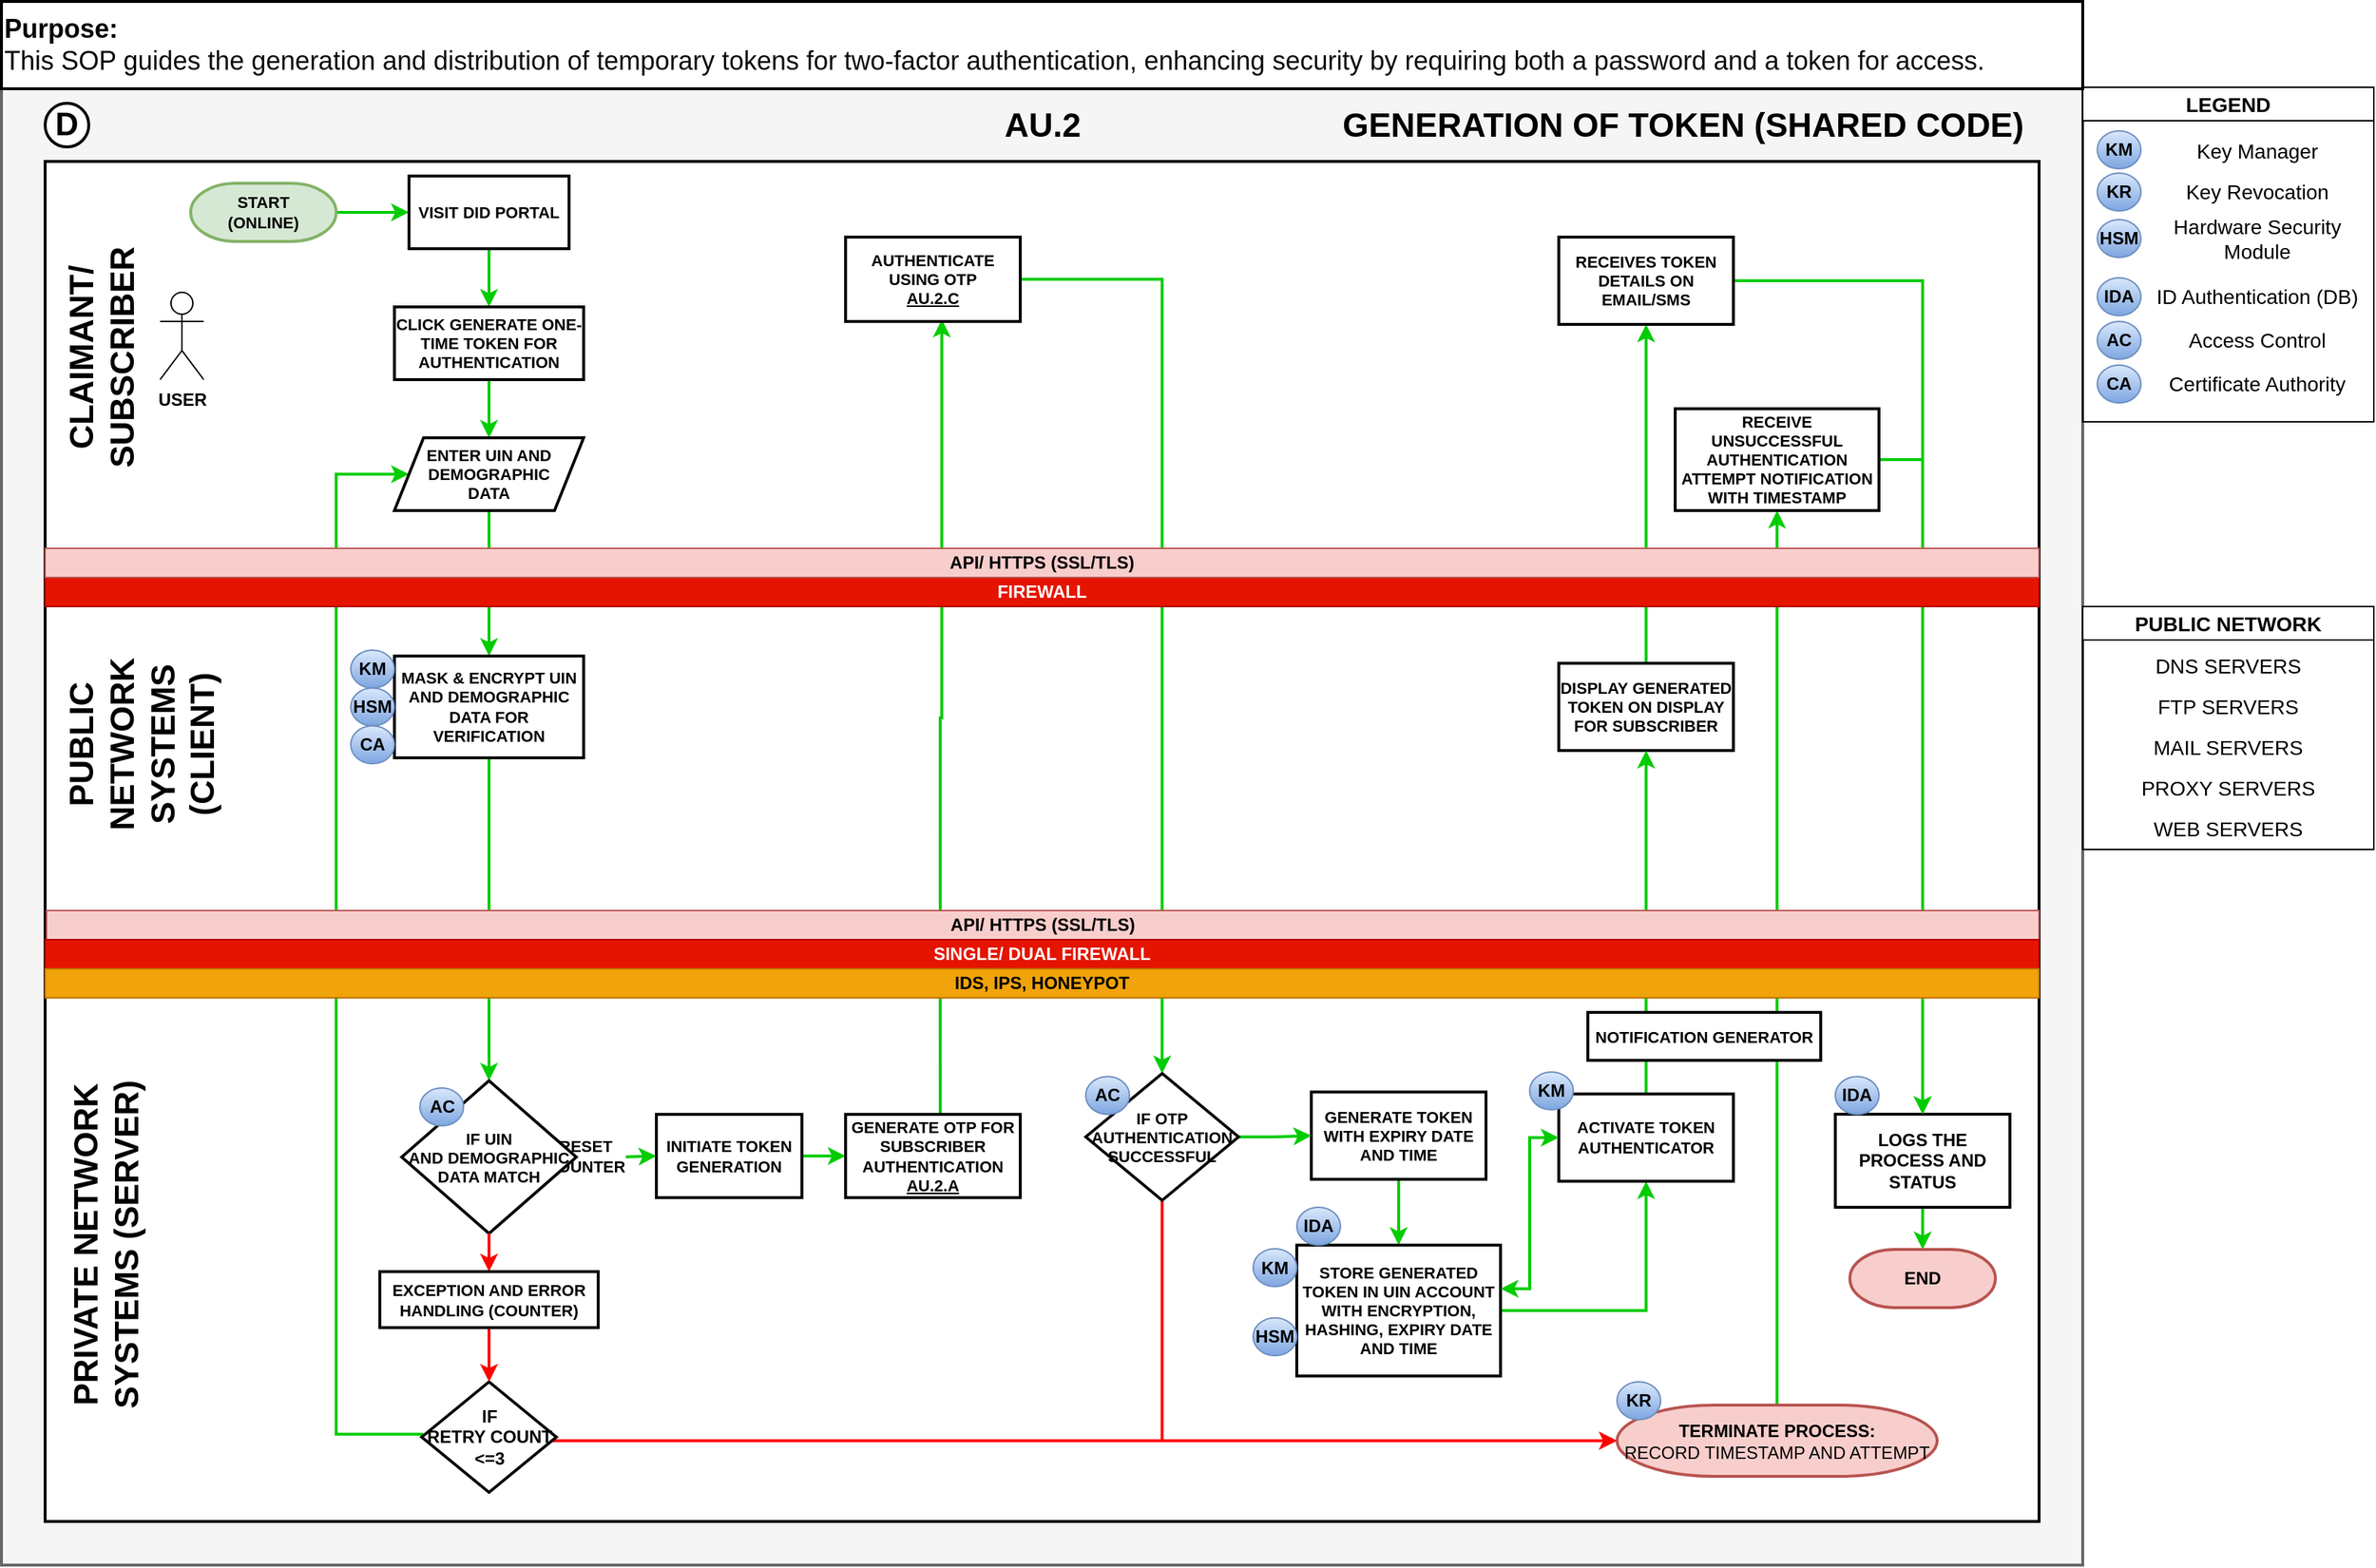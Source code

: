 <mxfile version="24.1.0" type="device">
  <diagram id="u029bwfq_XMvg7nElH4S" name="Page-1">
    <mxGraphModel dx="-870" dy="3029" grid="1" gridSize="10" guides="1" tooltips="1" connect="1" arrows="1" fold="1" page="1" pageScale="1" pageWidth="1920" pageHeight="1200" math="0" shadow="0">
      <root>
        <mxCell id="0" />
        <mxCell id="1" parent="0" />
        <mxCell id="vALBHNov3Xy2VgJin_U1-1" value="" style="rounded=0;whiteSpace=wrap;html=1;fontSize=22;fillColor=#f5f5f5;fontColor=#333333;strokeColor=#666666;direction=east;strokeWidth=2;fontStyle=1" parent="1" vertex="1">
          <mxGeometry x="1970" y="-1195" width="1430" height="1015" as="geometry" />
        </mxCell>
        <mxCell id="vALBHNov3Xy2VgJin_U1-3" value="" style="rounded=0;whiteSpace=wrap;html=1;strokeWidth=2;fontStyle=1;" parent="1" vertex="1">
          <mxGeometry x="2000" y="-1145" width="1370" height="280" as="geometry" />
        </mxCell>
        <mxCell id="vALBHNov3Xy2VgJin_U1-4" value="CLAIMANT/&lt;br&gt;SUBSCRIBER" style="text;html=1;align=center;verticalAlign=middle;resizable=0;points=[];autosize=1;strokeColor=none;fillColor=none;fontStyle=1;fontSize=23;strokeWidth=2;horizontal=0;" parent="1" vertex="1">
          <mxGeometry x="1999" y="-1095" width="80" height="170" as="geometry" />
        </mxCell>
        <mxCell id="vALBHNov3Xy2VgJin_U1-5" style="edgeStyle=orthogonalEdgeStyle;rounded=0;orthogonalLoop=1;jettySize=auto;html=1;exitX=1;exitY=0.5;exitDx=0;exitDy=0;exitPerimeter=0;strokeColor=#00CC00;strokeWidth=2;fontStyle=1;" parent="1" source="vALBHNov3Xy2VgJin_U1-6" target="vALBHNov3Xy2VgJin_U1-8" edge="1">
          <mxGeometry relative="1" as="geometry">
            <mxPoint x="2240.0" y="-795" as="targetPoint" />
          </mxGeometry>
        </mxCell>
        <mxCell id="vALBHNov3Xy2VgJin_U1-6" value="&lt;b style=&quot;font-size: 11px;&quot;&gt;START&lt;br&gt;(ONLINE)&lt;br&gt;&lt;/b&gt;" style="strokeWidth=2;html=1;shape=mxgraph.flowchart.terminator;whiteSpace=wrap;fillColor=#d5e8d4;strokeColor=#82b366;fontSize=11;" parent="1" vertex="1">
          <mxGeometry x="2100" y="-1130" width="100" height="40" as="geometry" />
        </mxCell>
        <mxCell id="vALBHNov3Xy2VgJin_U1-7" value="" style="edgeStyle=orthogonalEdgeStyle;rounded=0;orthogonalLoop=1;jettySize=auto;html=1;strokeColor=#00CC00;strokeWidth=2;fontStyle=1;" parent="1" source="vALBHNov3Xy2VgJin_U1-8" target="vALBHNov3Xy2VgJin_U1-106" edge="1">
          <mxGeometry relative="1" as="geometry">
            <mxPoint x="2390" y="-1065" as="targetPoint" />
            <Array as="points">
              <mxPoint x="2305" y="-1060" />
              <mxPoint x="2305" y="-1060" />
            </Array>
          </mxGeometry>
        </mxCell>
        <mxCell id="vALBHNov3Xy2VgJin_U1-8" value="VISIT DID PORTAL" style="rounded=0;whiteSpace=wrap;html=1;fontStyle=1;strokeWidth=2;fontSize=11;" parent="1" vertex="1">
          <mxGeometry x="2250" y="-1135" width="110" height="50" as="geometry" />
        </mxCell>
        <mxCell id="vALBHNov3Xy2VgJin_U1-9" value="GENERATION OF TOKEN (SHARED CODE)" style="text;html=1;align=center;verticalAlign=middle;resizable=0;points=[];autosize=1;strokeColor=none;fillColor=none;fontStyle=1;strokeWidth=2;fontSize=23;" parent="1" vertex="1">
          <mxGeometry x="2880" y="-1190" width="490" height="40" as="geometry" />
        </mxCell>
        <mxCell id="vALBHNov3Xy2VgJin_U1-11" value="D" style="ellipse;whiteSpace=wrap;html=1;aspect=fixed;strokeWidth=2;fontStyle=1;fontSize=22;direction=south;" parent="1" vertex="1">
          <mxGeometry x="2000" y="-1185" width="30" height="30" as="geometry" />
        </mxCell>
        <mxCell id="vALBHNov3Xy2VgJin_U1-23" value="" style="rounded=0;whiteSpace=wrap;html=1;strokeWidth=2;fontStyle=1;" parent="1" vertex="1">
          <mxGeometry x="2000" y="-865" width="1370" height="275" as="geometry" />
        </mxCell>
        <mxCell id="vALBHNov3Xy2VgJin_U1-24" value="" style="rounded=0;whiteSpace=wrap;html=1;strokeWidth=2;fontStyle=1;" parent="1" vertex="1">
          <mxGeometry x="2000" y="-590" width="1370" height="380" as="geometry" />
        </mxCell>
        <mxCell id="vALBHNov3Xy2VgJin_U1-25" value="PRIVATE NETWORK&lt;br style=&quot;border-color: var(--border-color);&quot;&gt;SYSTEMS (SERVER)" style="text;html=1;align=center;verticalAlign=middle;resizable=0;points=[];autosize=1;strokeColor=none;fillColor=none;fontStyle=1;fontSize=23;strokeWidth=2;horizontal=0;" parent="1" vertex="1">
          <mxGeometry x="2002" y="-520" width="80" height="240" as="geometry" />
        </mxCell>
        <mxCell id="vALBHNov3Xy2VgJin_U1-26" value="PUBLIC &lt;br&gt;NETWORK&lt;br style=&quot;border-color: var(--border-color); font-size: 23px;&quot;&gt;SYSTEMS &lt;br&gt;(CLIENT)" style="text;html=1;align=center;verticalAlign=middle;resizable=0;points=[];autosize=1;strokeColor=none;fillColor=none;fontStyle=1;fontSize=23;strokeWidth=2;horizontal=0;" parent="1" vertex="1">
          <mxGeometry x="2002" y="-809" width="130" height="130" as="geometry" />
        </mxCell>
        <mxCell id="vALBHNov3Xy2VgJin_U1-28" value="" style="edgeStyle=orthogonalEdgeStyle;rounded=0;orthogonalLoop=1;jettySize=auto;html=1;strokeColor=#00CC00;strokeWidth=2;fontStyle=1;" parent="1" edge="1">
          <mxGeometry relative="1" as="geometry">
            <mxPoint x="2470.0" y="384.857" as="sourcePoint" />
          </mxGeometry>
        </mxCell>
        <mxCell id="vALBHNov3Xy2VgJin_U1-47" value="" style="edgeStyle=orthogonalEdgeStyle;rounded=0;orthogonalLoop=1;jettySize=auto;html=1;strokeColor=#00CC00;strokeWidth=2;fontStyle=1;entryX=0;entryY=0.5;entryDx=0;entryDy=0;exitX=0;exitY=0.5;exitDx=0;exitDy=0;" parent="1" source="vALBHNov3Xy2VgJin_U1-49" target="vALBHNov3Xy2VgJin_U1-107" edge="1">
          <mxGeometry relative="1" as="geometry">
            <mxPoint x="2395" y="-226" as="targetPoint" />
            <Array as="points">
              <mxPoint x="2259" y="-270" />
              <mxPoint x="2200" y="-270" />
              <mxPoint x="2200" y="-930" />
            </Array>
          </mxGeometry>
        </mxCell>
        <mxCell id="vALBHNov3Xy2VgJin_U1-48" style="edgeStyle=orthogonalEdgeStyle;rounded=0;orthogonalLoop=1;jettySize=auto;html=1;exitX=0.5;exitY=1;exitDx=0;exitDy=0;entryX=0;entryY=0.5;entryDx=0;entryDy=0;entryPerimeter=0;strokeColor=#FF0000;fontColor=#FF0000;strokeWidth=2;fontStyle=1;" parent="1" source="vALBHNov3Xy2VgJin_U1-49" target="vALBHNov3Xy2VgJin_U1-86" edge="1">
          <mxGeometry relative="1" as="geometry">
            <Array as="points">
              <mxPoint x="2305" y="-266" />
            </Array>
          </mxGeometry>
        </mxCell>
        <mxCell id="vALBHNov3Xy2VgJin_U1-49" value="IF &lt;br&gt;RETRY COUNT &lt;br&gt;&amp;lt;=3" style="rounded=0;whiteSpace=wrap;html=1;fontStyle=1;strokeWidth=2;shape=rhombus;perimeter=rhombusPerimeter;" parent="1" vertex="1">
          <mxGeometry x="2258.75" y="-306" width="92.5" height="76" as="geometry" />
        </mxCell>
        <mxCell id="vALBHNov3Xy2VgJin_U1-70" value="" style="edgeStyle=orthogonalEdgeStyle;rounded=0;orthogonalLoop=1;jettySize=auto;html=1;strokeColor=#00CC00;fontColor=default;strokeWidth=2;fontStyle=1;" parent="1" source="vALBHNov3Xy2VgJin_U1-71" target="vALBHNov3Xy2VgJin_U1-73" edge="1">
          <mxGeometry relative="1" as="geometry" />
        </mxCell>
        <mxCell id="vALBHNov3Xy2VgJin_U1-71" value="GENERATE TOKEN WITH EXPIRY DATE AND TIME" style="rounded=0;whiteSpace=wrap;html=1;fontStyle=1;strokeWidth=2;fontSize=11;" parent="1" vertex="1">
          <mxGeometry x="2870" y="-505.25" width="120" height="60" as="geometry" />
        </mxCell>
        <mxCell id="vALBHNov3Xy2VgJin_U1-126" style="edgeStyle=orthogonalEdgeStyle;rounded=0;orthogonalLoop=1;jettySize=auto;html=1;exitX=1;exitY=0.5;exitDx=0;exitDy=0;exitPerimeter=0;entryX=0.5;entryY=1;entryDx=0;entryDy=0;strokeColor=#00CC00;strokeWidth=2;fontStyle=1;" parent="1" source="vALBHNov3Xy2VgJin_U1-73" target="vALBHNov3Xy2VgJin_U1-125" edge="1">
          <mxGeometry relative="1" as="geometry" />
        </mxCell>
        <mxCell id="vALBHNov3Xy2VgJin_U1-73" value="STORE GENERATED TOKEN IN UIN ACCOUNT WITH ENCRYPTION, HASHING, EXPIRY DATE AND TIME" style="rounded=0;whiteSpace=wrap;html=1;fontSize=11;fontStyle=1;strokeWidth=2;" parent="1" vertex="1">
          <mxGeometry x="2860" y="-400" width="140" height="90" as="geometry" />
        </mxCell>
        <mxCell id="vALBHNov3Xy2VgJin_U1-129" style="edgeStyle=orthogonalEdgeStyle;rounded=0;orthogonalLoop=1;jettySize=auto;html=1;entryX=0.5;entryY=1;entryDx=0;entryDy=0;strokeColor=#00CC00;strokeWidth=2;fontStyle=1;" parent="1" source="vALBHNov3Xy2VgJin_U1-75" target="vALBHNov3Xy2VgJin_U1-127" edge="1">
          <mxGeometry relative="1" as="geometry" />
        </mxCell>
        <mxCell id="vALBHNov3Xy2VgJin_U1-75" value="DISPLAY GENERATED TOKEN ON DISPLAY FOR SUBSCRIBER" style="rounded=0;whiteSpace=wrap;html=1;fontStyle=1;strokeWidth=2;fontSize=11;" parent="1" vertex="1">
          <mxGeometry x="3040" y="-800" width="120" height="60" as="geometry" />
        </mxCell>
        <mxCell id="vALBHNov3Xy2VgJin_U1-81" value="" style="edgeStyle=orthogonalEdgeStyle;rounded=0;orthogonalLoop=1;jettySize=auto;html=1;strokeColor=#00CC00;fontStyle=1;strokeWidth=2;" parent="1" source="vALBHNov3Xy2VgJin_U1-82" target="vALBHNov3Xy2VgJin_U1-83" edge="1">
          <mxGeometry relative="1" as="geometry" />
        </mxCell>
        <mxCell id="vALBHNov3Xy2VgJin_U1-82" value="LOGS THE PROCESS AND STATUS" style="rounded=0;whiteSpace=wrap;html=1;fontStyle=1;strokeWidth=2;" parent="1" vertex="1">
          <mxGeometry x="3230" y="-490" width="120" height="64" as="geometry" />
        </mxCell>
        <mxCell id="vALBHNov3Xy2VgJin_U1-83" value="&lt;b&gt;END&lt;/b&gt;" style="strokeWidth=2;html=1;shape=mxgraph.flowchart.terminator;whiteSpace=wrap;fillColor=#f8cecc;strokeColor=#b85450;" parent="1" vertex="1">
          <mxGeometry x="3240" y="-397" width="100" height="40" as="geometry" />
        </mxCell>
        <mxCell id="vALBHNov3Xy2VgJin_U1-84" value="IDA" style="ellipse;whiteSpace=wrap;html=1;fillColor=#dae8fc;strokeColor=#6c8ebf;gradientColor=#7ea6e0;fontStyle=1" parent="1" vertex="1">
          <mxGeometry x="3230" y="-515.88" width="30" height="26" as="geometry" />
        </mxCell>
        <mxCell id="vALBHNov3Xy2VgJin_U1-135" style="edgeStyle=orthogonalEdgeStyle;rounded=0;orthogonalLoop=1;jettySize=auto;html=1;exitX=0.5;exitY=0;exitDx=0;exitDy=0;exitPerimeter=0;entryX=0.5;entryY=1;entryDx=0;entryDy=0;strokeColor=#00CC00;fontColor=default;strokeWidth=2;fontStyle=1;" parent="1" source="vALBHNov3Xy2VgJin_U1-86" target="vALBHNov3Xy2VgJin_U1-134" edge="1">
          <mxGeometry relative="1" as="geometry" />
        </mxCell>
        <mxCell id="vALBHNov3Xy2VgJin_U1-86" value="&lt;span style=&quot;border-color: var(--border-color);&quot;&gt;&lt;b&gt;TERMINATE PROCESS:&lt;br&gt;&lt;/b&gt;RECORD TIMESTAMP AND ATTEMPT&lt;br&gt;&lt;/span&gt;" style="strokeWidth=2;html=1;shape=mxgraph.flowchart.terminator;whiteSpace=wrap;fillColor=#f8cecc;strokeColor=#b85450;" parent="1" vertex="1">
          <mxGeometry x="3080" y="-290" width="220" height="49" as="geometry" />
        </mxCell>
        <mxCell id="vALBHNov3Xy2VgJin_U1-87" value="IDA" style="ellipse;whiteSpace=wrap;html=1;fillColor=#dae8fc;strokeColor=#6c8ebf;gradientColor=#7ea6e0;fontStyle=1" parent="1" vertex="1">
          <mxGeometry x="2860" y="-426" width="30" height="26" as="geometry" />
        </mxCell>
        <mxCell id="vALBHNov3Xy2VgJin_U1-88" value="HSM" style="ellipse;whiteSpace=wrap;html=1;fillColor=#dae8fc;strokeColor=#6c8ebf;gradientColor=#7ea6e0;fontStyle=1" parent="1" vertex="1">
          <mxGeometry x="2830" y="-350" width="30" height="26" as="geometry" />
        </mxCell>
        <mxCell id="vALBHNov3Xy2VgJin_U1-89" value="KM" style="ellipse;whiteSpace=wrap;html=1;fillColor=#dae8fc;strokeColor=#6c8ebf;gradientColor=#7ea6e0;fontStyle=1" parent="1" vertex="1">
          <mxGeometry x="2830" y="-397.5" width="30" height="26" as="geometry" />
        </mxCell>
        <mxCell id="vALBHNov3Xy2VgJin_U1-90" value="KR" style="ellipse;whiteSpace=wrap;html=1;fillColor=#dae8fc;strokeColor=#6c8ebf;gradientColor=#7ea6e0;fontStyle=1" parent="1" vertex="1">
          <mxGeometry x="3080" y="-306" width="30" height="26" as="geometry" />
        </mxCell>
        <mxCell id="vALBHNov3Xy2VgJin_U1-108" value="" style="edgeStyle=orthogonalEdgeStyle;rounded=0;orthogonalLoop=1;jettySize=auto;html=1;strokeColor=#00CC00;strokeWidth=2;fontStyle=1;" parent="1" source="vALBHNov3Xy2VgJin_U1-106" target="vALBHNov3Xy2VgJin_U1-107" edge="1">
          <mxGeometry relative="1" as="geometry" />
        </mxCell>
        <mxCell id="vALBHNov3Xy2VgJin_U1-106" value="CLICK GENERATE ONE-TIME TOKEN FOR AUTHENTICATION" style="rounded=0;whiteSpace=wrap;html=1;fontStyle=1;strokeWidth=2;fontSize=11;" parent="1" vertex="1">
          <mxGeometry x="2240" y="-1045" width="130" height="50" as="geometry" />
        </mxCell>
        <mxCell id="vALBHNov3Xy2VgJin_U1-110" style="edgeStyle=orthogonalEdgeStyle;rounded=0;orthogonalLoop=1;jettySize=auto;html=1;exitX=0.5;exitY=1;exitDx=0;exitDy=0;entryX=0.5;entryY=0;entryDx=0;entryDy=0;strokeColor=#00CC00;strokeWidth=2;fontStyle=1;" parent="1" source="vALBHNov3Xy2VgJin_U1-107" target="vALBHNov3Xy2VgJin_U1-109" edge="1">
          <mxGeometry relative="1" as="geometry" />
        </mxCell>
        <mxCell id="vALBHNov3Xy2VgJin_U1-107" value="ENTER UIN AND DEMOGRAPHIC &lt;br&gt;DATA" style="rounded=0;whiteSpace=wrap;html=1;fontStyle=1;strokeWidth=2;fontSize=11;shape=parallelogram;perimeter=parallelogramPerimeter;fixedSize=1;" parent="1" vertex="1">
          <mxGeometry x="2240" y="-955" width="130" height="50" as="geometry" />
        </mxCell>
        <mxCell id="vALBHNov3Xy2VgJin_U1-112" style="edgeStyle=orthogonalEdgeStyle;rounded=0;orthogonalLoop=1;jettySize=auto;html=1;entryX=0.5;entryY=0;entryDx=0;entryDy=0;strokeColor=#00CC00;strokeWidth=2;fontStyle=1;" parent="1" source="vALBHNov3Xy2VgJin_U1-109" target="vALBHNov3Xy2VgJin_U1-111" edge="1">
          <mxGeometry relative="1" as="geometry" />
        </mxCell>
        <mxCell id="vALBHNov3Xy2VgJin_U1-109" value="MASK &amp;amp; ENCRYPT&amp;nbsp;UIN AND DEMOGRAPHIC DATA FOR VERIFICATION" style="rounded=0;whiteSpace=wrap;html=1;fontStyle=1;strokeWidth=2;fontSize=11;" parent="1" vertex="1">
          <mxGeometry x="2240" y="-805" width="130" height="70" as="geometry" />
        </mxCell>
        <mxCell id="vALBHNov3Xy2VgJin_U1-113" value="" style="edgeStyle=orthogonalEdgeStyle;rounded=0;orthogonalLoop=1;jettySize=auto;html=1;strokeColor=#FF0000;fontColor=#FF0000;strokeWidth=2;fontStyle=1;" parent="1" source="g5zwJ85j9PsAugIBhe_t-1" target="vALBHNov3Xy2VgJin_U1-49" edge="1">
          <mxGeometry relative="1" as="geometry" />
        </mxCell>
        <mxCell id="vALBHNov3Xy2VgJin_U1-115" value="RESET&lt;br&gt;COUNTER" style="edgeStyle=orthogonalEdgeStyle;rounded=0;orthogonalLoop=1;jettySize=auto;html=1;strokeColor=#00CC00;fontColor=default;strokeWidth=2;fontStyle=1;" parent="1" source="vALBHNov3Xy2VgJin_U1-111" target="vALBHNov3Xy2VgJin_U1-114" edge="1">
          <mxGeometry x="0.012" y="19" relative="1" as="geometry">
            <mxPoint x="-3" as="offset" />
          </mxGeometry>
        </mxCell>
        <mxCell id="vALBHNov3Xy2VgJin_U1-111" value="IF UIN &lt;br&gt;AND DEMOGRAPHIC DATA MATCH" style="rhombus;whiteSpace=wrap;html=1;fontStyle=1;strokeWidth=2;fontSize=11;" parent="1" vertex="1">
          <mxGeometry x="2245" y="-513" width="120" height="105" as="geometry" />
        </mxCell>
        <mxCell id="vALBHNov3Xy2VgJin_U1-117" value="" style="edgeStyle=orthogonalEdgeStyle;rounded=0;orthogonalLoop=1;jettySize=auto;html=1;strokeColor=#00CC00;strokeWidth=2;fontStyle=1;" parent="1" source="vALBHNov3Xy2VgJin_U1-114" target="vALBHNov3Xy2VgJin_U1-116" edge="1">
          <mxGeometry relative="1" as="geometry" />
        </mxCell>
        <mxCell id="vALBHNov3Xy2VgJin_U1-114" value="INITIATE TOKEN GENERATION" style="rounded=0;whiteSpace=wrap;html=1;fontStyle=1;strokeWidth=2;fontSize=11;" parent="1" vertex="1">
          <mxGeometry x="2420" y="-489.88" width="100" height="57.25" as="geometry" />
        </mxCell>
        <mxCell id="KMxNfi5lS9Sf-piHcRMu-1" value="" style="edgeStyle=orthogonalEdgeStyle;rounded=0;orthogonalLoop=1;jettySize=auto;html=1;exitX=0.542;exitY=0.01;exitDx=0;exitDy=0;entryX=0.551;entryY=0.976;entryDx=0;entryDy=0;strokeColor=#00CC00;strokeWidth=2;fontStyle=1;exitPerimeter=0;entryPerimeter=0;fillColor=#d5e8d4;" parent="1" source="vALBHNov3Xy2VgJin_U1-116" target="vALBHNov3Xy2VgJin_U1-118" edge="1">
          <mxGeometry relative="1" as="geometry" />
        </mxCell>
        <mxCell id="vALBHNov3Xy2VgJin_U1-116" value="GENERATE OTP FOR SUBSCRIBER AUTHENTICATION&lt;br&gt;&lt;u&gt;AU.2.A&lt;/u&gt;" style="rounded=0;whiteSpace=wrap;html=1;fontStyle=1;strokeWidth=2;fontSize=11;" parent="1" vertex="1">
          <mxGeometry x="2550" y="-489.88" width="120" height="57.25" as="geometry" />
        </mxCell>
        <mxCell id="vALBHNov3Xy2VgJin_U1-121" style="edgeStyle=orthogonalEdgeStyle;rounded=0;orthogonalLoop=1;jettySize=auto;html=1;exitX=1;exitY=0.5;exitDx=0;exitDy=0;strokeColor=#00CC00;strokeWidth=2;fontStyle=1;" parent="1" source="vALBHNov3Xy2VgJin_U1-118" target="vALBHNov3Xy2VgJin_U1-120" edge="1">
          <mxGeometry relative="1" as="geometry" />
        </mxCell>
        <mxCell id="vALBHNov3Xy2VgJin_U1-118" value="AUTHENTICATE USING OTP&lt;br&gt;&lt;u&gt;AU.2.C&lt;/u&gt;" style="rounded=0;whiteSpace=wrap;html=1;fontStyle=1;strokeWidth=2;fontSize=11;" parent="1" vertex="1">
          <mxGeometry x="2550" y="-1093" width="120" height="58" as="geometry" />
        </mxCell>
        <mxCell id="vALBHNov3Xy2VgJin_U1-122" value="" style="edgeStyle=orthogonalEdgeStyle;rounded=0;orthogonalLoop=1;jettySize=auto;html=1;strokeColor=#00CC00;strokeWidth=2;fontStyle=1;" parent="1" source="vALBHNov3Xy2VgJin_U1-120" target="vALBHNov3Xy2VgJin_U1-71" edge="1">
          <mxGeometry relative="1" as="geometry" />
        </mxCell>
        <mxCell id="vALBHNov3Xy2VgJin_U1-133" style="edgeStyle=orthogonalEdgeStyle;rounded=0;orthogonalLoop=1;jettySize=auto;html=1;exitX=0.5;exitY=1;exitDx=0;exitDy=0;entryX=0;entryY=0.5;entryDx=0;entryDy=0;entryPerimeter=0;strokeColor=#FF0000;fontColor=#FF0000;strokeWidth=2;fontStyle=1;" parent="1" source="vALBHNov3Xy2VgJin_U1-120" target="vALBHNov3Xy2VgJin_U1-86" edge="1">
          <mxGeometry relative="1" as="geometry" />
        </mxCell>
        <mxCell id="vALBHNov3Xy2VgJin_U1-120" value="IF OTP AUTHENTICATION SUCCESSFUL" style="rhombus;whiteSpace=wrap;html=1;fontStyle=1;strokeWidth=2;fontSize=11;" parent="1" vertex="1">
          <mxGeometry x="2715" y="-518" width="105" height="87.25" as="geometry" />
        </mxCell>
        <mxCell id="vALBHNov3Xy2VgJin_U1-128" style="edgeStyle=orthogonalEdgeStyle;rounded=0;orthogonalLoop=1;jettySize=auto;html=1;entryX=0.5;entryY=1;entryDx=0;entryDy=0;strokeColor=#00CC00;strokeWidth=2;fontStyle=1;" parent="1" source="vALBHNov3Xy2VgJin_U1-125" target="vALBHNov3Xy2VgJin_U1-75" edge="1">
          <mxGeometry relative="1" as="geometry" />
        </mxCell>
        <mxCell id="vALBHNov3Xy2VgJin_U1-125" value="ACTIVATE TOKEN AUTHENTICATOR" style="rounded=0;whiteSpace=wrap;html=1;fontStyle=1;strokeWidth=2;fontSize=11;" parent="1" vertex="1">
          <mxGeometry x="3040" y="-503.88" width="120" height="60" as="geometry" />
        </mxCell>
        <mxCell id="vALBHNov3Xy2VgJin_U1-137" style="edgeStyle=orthogonalEdgeStyle;rounded=0;orthogonalLoop=1;jettySize=auto;html=1;exitX=1;exitY=0.5;exitDx=0;exitDy=0;strokeColor=#00CC00;strokeWidth=2;fontStyle=1;" parent="1" source="vALBHNov3Xy2VgJin_U1-127" target="vALBHNov3Xy2VgJin_U1-82" edge="1">
          <mxGeometry relative="1" as="geometry" />
        </mxCell>
        <mxCell id="vALBHNov3Xy2VgJin_U1-127" value="RECEIVES TOKEN DETAILS ON EMAIL/SMS" style="rounded=0;whiteSpace=wrap;html=1;fontStyle=1;strokeWidth=2;fontSize=11;" parent="1" vertex="1">
          <mxGeometry x="3040" y="-1093" width="120" height="60" as="geometry" />
        </mxCell>
        <mxCell id="vALBHNov3Xy2VgJin_U1-130" value="AC" style="ellipse;whiteSpace=wrap;html=1;fillColor=#dae8fc;strokeColor=#6c8ebf;gradientColor=#7ea6e0;fontStyle=1" parent="1" vertex="1">
          <mxGeometry x="2257.5" y="-508" width="30" height="26" as="geometry" />
        </mxCell>
        <mxCell id="vALBHNov3Xy2VgJin_U1-131" value="KM" style="ellipse;whiteSpace=wrap;html=1;fillColor=#dae8fc;strokeColor=#6c8ebf;gradientColor=#7ea6e0;fontStyle=1" parent="1" vertex="1">
          <mxGeometry x="3020" y="-519" width="30" height="26" as="geometry" />
        </mxCell>
        <mxCell id="vALBHNov3Xy2VgJin_U1-136" style="edgeStyle=orthogonalEdgeStyle;rounded=0;orthogonalLoop=1;jettySize=auto;html=1;exitX=1;exitY=0.5;exitDx=0;exitDy=0;entryX=0.5;entryY=0;entryDx=0;entryDy=0;entryPerimeter=0;strokeColor=#00CC00;strokeWidth=2;fontStyle=1;" parent="1" source="vALBHNov3Xy2VgJin_U1-134" target="vALBHNov3Xy2VgJin_U1-82" edge="1">
          <mxGeometry relative="1" as="geometry" />
        </mxCell>
        <mxCell id="vALBHNov3Xy2VgJin_U1-134" value="RECEIVE UNSUCCESSFUL AUTHENTICATION ATTEMPT NOTIFICATION WITH TIMESTAMP" style="rounded=0;whiteSpace=wrap;html=1;fontStyle=1;strokeWidth=2;fontSize=11;" parent="1" vertex="1">
          <mxGeometry x="3120" y="-975" width="140" height="70" as="geometry" />
        </mxCell>
        <mxCell id="vALBHNov3Xy2VgJin_U1-139" value="AU.2" style="text;html=1;align=center;verticalAlign=middle;resizable=0;points=[];autosize=1;strokeColor=none;fillColor=none;fontSize=23;fontStyle=1" parent="1" vertex="1">
          <mxGeometry x="2645" y="-1190" width="80" height="40" as="geometry" />
        </mxCell>
        <mxCell id="6gwP66zL12zDUv25Snk1-2" value="NOTIFICATION GENERATOR" style="rounded=0;whiteSpace=wrap;html=1;fontStyle=1;strokeWidth=2;fontSize=11;fillColor=default;strokeColor=default;" parent="1" vertex="1">
          <mxGeometry x="3060" y="-560" width="160" height="33" as="geometry" />
        </mxCell>
        <mxCell id="6gwP66zL12zDUv25Snk1-3" value="&lt;font style=&quot;font-size: 14px;&quot;&gt;PUBLIC NETWORK&lt;/font&gt;" style="swimlane;whiteSpace=wrap;html=1;" parent="1" vertex="1">
          <mxGeometry x="3400" y="-839" width="200" height="167" as="geometry" />
        </mxCell>
        <mxCell id="6gwP66zL12zDUv25Snk1-4" value="DNS SERVERS" style="text;html=1;strokeColor=none;fillColor=none;align=center;verticalAlign=middle;whiteSpace=wrap;rounded=0;fontSize=14;" parent="6gwP66zL12zDUv25Snk1-3" vertex="1">
          <mxGeometry y="27" width="200" height="28" as="geometry" />
        </mxCell>
        <mxCell id="6gwP66zL12zDUv25Snk1-5" value="FTP SERVERS" style="text;html=1;strokeColor=none;fillColor=none;align=center;verticalAlign=middle;whiteSpace=wrap;rounded=0;fontSize=14;" parent="6gwP66zL12zDUv25Snk1-3" vertex="1">
          <mxGeometry y="55" width="200" height="28" as="geometry" />
        </mxCell>
        <mxCell id="6gwP66zL12zDUv25Snk1-6" value="MAIL SERVERS" style="text;html=1;strokeColor=none;fillColor=none;align=center;verticalAlign=middle;whiteSpace=wrap;rounded=0;fontSize=14;" parent="6gwP66zL12zDUv25Snk1-3" vertex="1">
          <mxGeometry y="83" width="200" height="28" as="geometry" />
        </mxCell>
        <mxCell id="6gwP66zL12zDUv25Snk1-7" value="PROXY SERVERS" style="text;html=1;strokeColor=none;fillColor=none;align=center;verticalAlign=middle;whiteSpace=wrap;rounded=0;fontSize=14;" parent="6gwP66zL12zDUv25Snk1-3" vertex="1">
          <mxGeometry y="111" width="200" height="28" as="geometry" />
        </mxCell>
        <mxCell id="6gwP66zL12zDUv25Snk1-8" value="WEB SERVERS" style="text;html=1;strokeColor=none;fillColor=none;align=center;verticalAlign=middle;whiteSpace=wrap;rounded=0;fontSize=14;" parent="6gwP66zL12zDUv25Snk1-3" vertex="1">
          <mxGeometry y="139" width="200" height="28" as="geometry" />
        </mxCell>
        <mxCell id="A1GLLHqKTg8BE20bgUvl-1" value="KM" style="ellipse;whiteSpace=wrap;html=1;fillColor=#dae8fc;strokeColor=#6c8ebf;gradientColor=#7ea6e0;fontStyle=1" parent="1" vertex="1">
          <mxGeometry x="2210" y="-809" width="30" height="26" as="geometry" />
        </mxCell>
        <mxCell id="A1GLLHqKTg8BE20bgUvl-2" value="HSM" style="ellipse;whiteSpace=wrap;html=1;fillColor=#dae8fc;strokeColor=#6c8ebf;gradientColor=#7ea6e0;fontStyle=1" parent="1" vertex="1">
          <mxGeometry x="2210" y="-783" width="30" height="26" as="geometry" />
        </mxCell>
        <mxCell id="A1GLLHqKTg8BE20bgUvl-3" value="CA" style="ellipse;whiteSpace=wrap;html=1;fillColor=#dae8fc;strokeColor=#6c8ebf;gradientColor=#7ea6e0;fontStyle=1" parent="1" vertex="1">
          <mxGeometry x="2210" y="-757" width="30" height="26" as="geometry" />
        </mxCell>
        <mxCell id="A1GLLHqKTg8BE20bgUvl-4" value="&lt;font style=&quot;font-size: 14px;&quot;&gt;LEGEND&lt;/font&gt;" style="swimlane;whiteSpace=wrap;html=1;" parent="1" vertex="1">
          <mxGeometry x="3400" y="-1196" width="200" height="230" as="geometry" />
        </mxCell>
        <mxCell id="A1GLLHqKTg8BE20bgUvl-5" value="KM" style="ellipse;whiteSpace=wrap;html=1;fillColor=#dae8fc;strokeColor=#6c8ebf;gradientColor=#7ea6e0;fontStyle=1" parent="A1GLLHqKTg8BE20bgUvl-4" vertex="1">
          <mxGeometry x="10" y="30" width="30" height="26" as="geometry" />
        </mxCell>
        <mxCell id="A1GLLHqKTg8BE20bgUvl-6" value="IDA" style="ellipse;whiteSpace=wrap;html=1;fillColor=#dae8fc;strokeColor=#6c8ebf;gradientColor=#7ea6e0;fontStyle=1" parent="A1GLLHqKTg8BE20bgUvl-4" vertex="1">
          <mxGeometry x="10" y="131" width="30" height="26" as="geometry" />
        </mxCell>
        <mxCell id="A1GLLHqKTg8BE20bgUvl-7" value="HSM" style="ellipse;whiteSpace=wrap;html=1;fillColor=#dae8fc;strokeColor=#6c8ebf;gradientColor=#7ea6e0;fontStyle=1" parent="A1GLLHqKTg8BE20bgUvl-4" vertex="1">
          <mxGeometry x="10" y="91" width="30" height="26" as="geometry" />
        </mxCell>
        <mxCell id="A1GLLHqKTg8BE20bgUvl-8" value="KR" style="ellipse;whiteSpace=wrap;html=1;fillColor=#dae8fc;strokeColor=#6c8ebf;gradientColor=#7ea6e0;fontStyle=1" parent="A1GLLHqKTg8BE20bgUvl-4" vertex="1">
          <mxGeometry x="10" y="59" width="30" height="26" as="geometry" />
        </mxCell>
        <mxCell id="A1GLLHqKTg8BE20bgUvl-9" value="Key Manager" style="text;html=1;strokeColor=none;fillColor=none;align=center;verticalAlign=middle;whiteSpace=wrap;rounded=0;fontSize=14;" parent="A1GLLHqKTg8BE20bgUvl-4" vertex="1">
          <mxGeometry x="40" y="30" width="160" height="28" as="geometry" />
        </mxCell>
        <mxCell id="A1GLLHqKTg8BE20bgUvl-10" value="Key Revocation" style="text;html=1;strokeColor=none;fillColor=none;align=center;verticalAlign=middle;whiteSpace=wrap;rounded=0;fontSize=14;" parent="A1GLLHqKTg8BE20bgUvl-4" vertex="1">
          <mxGeometry x="40" y="58" width="160" height="28" as="geometry" />
        </mxCell>
        <mxCell id="A1GLLHqKTg8BE20bgUvl-11" value="Hardware Security Module" style="text;html=1;strokeColor=none;fillColor=none;align=center;verticalAlign=middle;whiteSpace=wrap;rounded=0;fontSize=14;" parent="A1GLLHqKTg8BE20bgUvl-4" vertex="1">
          <mxGeometry x="40" y="90" width="160" height="28" as="geometry" />
        </mxCell>
        <mxCell id="A1GLLHqKTg8BE20bgUvl-12" value="ID Authentication (DB)" style="text;html=1;strokeColor=none;fillColor=none;align=center;verticalAlign=middle;whiteSpace=wrap;rounded=0;fontSize=14;" parent="A1GLLHqKTg8BE20bgUvl-4" vertex="1">
          <mxGeometry x="40" y="130" width="160" height="28" as="geometry" />
        </mxCell>
        <mxCell id="A1GLLHqKTg8BE20bgUvl-13" value="AC" style="ellipse;whiteSpace=wrap;html=1;fillColor=#dae8fc;strokeColor=#6c8ebf;gradientColor=#7ea6e0;fontStyle=1" parent="A1GLLHqKTg8BE20bgUvl-4" vertex="1">
          <mxGeometry x="10" y="161" width="30" height="26" as="geometry" />
        </mxCell>
        <mxCell id="A1GLLHqKTg8BE20bgUvl-14" value="Access Control" style="text;html=1;strokeColor=none;fillColor=none;align=center;verticalAlign=middle;whiteSpace=wrap;rounded=0;fontSize=14;" parent="A1GLLHqKTg8BE20bgUvl-4" vertex="1">
          <mxGeometry x="40" y="160" width="160" height="28" as="geometry" />
        </mxCell>
        <mxCell id="A1GLLHqKTg8BE20bgUvl-15" value="Certificate Authority" style="text;html=1;strokeColor=none;fillColor=none;align=center;verticalAlign=middle;whiteSpace=wrap;rounded=0;fontSize=14;" parent="A1GLLHqKTg8BE20bgUvl-4" vertex="1">
          <mxGeometry x="40" y="190" width="160" height="28" as="geometry" />
        </mxCell>
        <mxCell id="A1GLLHqKTg8BE20bgUvl-16" value="CA" style="ellipse;whiteSpace=wrap;html=1;fillColor=#dae8fc;strokeColor=#6c8ebf;gradientColor=#7ea6e0;fontStyle=1" parent="A1GLLHqKTg8BE20bgUvl-4" vertex="1">
          <mxGeometry x="10" y="191" width="30" height="26" as="geometry" />
        </mxCell>
        <mxCell id="A1GLLHqKTg8BE20bgUvl-17" value="USER" style="shape=umlActor;verticalLabelPosition=bottom;verticalAlign=top;html=1;outlineConnect=0;fontStyle=1" parent="1" vertex="1">
          <mxGeometry x="2079" y="-1055" width="30" height="60" as="geometry" />
        </mxCell>
        <mxCell id="A1GLLHqKTg8BE20bgUvl-18" value="API/ HTTPS (SSL/TLS)" style="shape=label;whiteSpace=wrap;html=1;boundedLbl=1;backgroundOutline=1;darkOpacity=0.05;darkOpacity2=0.1;fillColor=#f8cecc;strokeColor=#b85450;rounded=0;fontStyle=1" parent="1" vertex="1">
          <mxGeometry x="2001" y="-630" width="1369" height="20" as="geometry" />
        </mxCell>
        <mxCell id="vALBHNov3Xy2VgJin_U1-66" value="FIREWALL" style="shape=label;whiteSpace=wrap;html=1;boundedLbl=1;backgroundOutline=1;darkOpacity=0.05;darkOpacity2=0.1;fillColor=#e51400;fontColor=#ffffff;strokeColor=#B20000;rounded=0;fontStyle=1" parent="1" vertex="1">
          <mxGeometry x="2000" y="-859" width="1370" height="20" as="geometry" />
        </mxCell>
        <mxCell id="6gwP66zL12zDUv25Snk1-1" value="API/ HTTPS (SSL/TLS)" style="shape=label;whiteSpace=wrap;html=1;boundedLbl=1;backgroundOutline=1;darkOpacity=0.05;darkOpacity2=0.1;fillColor=#f8cecc;strokeColor=#b85450;rounded=0;fontStyle=1" parent="1" vertex="1">
          <mxGeometry x="2000" y="-879" width="1370" height="20" as="geometry" />
        </mxCell>
        <mxCell id="vALBHNov3Xy2VgJin_U1-95" value="" style="group" parent="1" vertex="1" connectable="0">
          <mxGeometry x="2000" y="-610" width="1370" height="40" as="geometry" />
        </mxCell>
        <mxCell id="vALBHNov3Xy2VgJin_U1-96" value="SINGLE/ DUAL FIREWALL" style="shape=label;whiteSpace=wrap;html=1;boundedLbl=1;backgroundOutline=1;darkOpacity=0.05;darkOpacity2=0.1;fillColor=#e51400;fontColor=#ffffff;strokeColor=#B20000;rounded=0;fontStyle=1" parent="vALBHNov3Xy2VgJin_U1-95" vertex="1">
          <mxGeometry width="1370" height="20" as="geometry" />
        </mxCell>
        <mxCell id="vALBHNov3Xy2VgJin_U1-97" value="IDS, IPS, HONEYPOT" style="shape=label;whiteSpace=wrap;html=1;boundedLbl=1;backgroundOutline=1;darkOpacity=0.05;darkOpacity2=0.1;fillColor=#f0a30a;strokeColor=#BD7000;rounded=0;fontColor=#000000;fontSize=12;fontStyle=1" parent="vALBHNov3Xy2VgJin_U1-95" vertex="1">
          <mxGeometry y="20" width="1370" height="20" as="geometry" />
        </mxCell>
        <mxCell id="6R6r-msEbmF2h0MiorSb-1" value="AC" style="ellipse;whiteSpace=wrap;html=1;fillColor=#dae8fc;strokeColor=#6c8ebf;gradientColor=#7ea6e0;fontStyle=1" parent="1" vertex="1">
          <mxGeometry x="2715" y="-515.88" width="30" height="26" as="geometry" />
        </mxCell>
        <mxCell id="6R6r-msEbmF2h0MiorSb-2" style="edgeStyle=orthogonalEdgeStyle;rounded=0;orthogonalLoop=1;jettySize=auto;html=1;exitX=0;exitY=0.5;exitDx=0;exitDy=0;entryX=1;entryY=0;entryDx=0;entryDy=30;entryPerimeter=0;strokeColor=#00CC00;strokeWidth=2;fontStyle=1;startArrow=classic;startFill=1;" parent="1" source="vALBHNov3Xy2VgJin_U1-125" target="vALBHNov3Xy2VgJin_U1-73" edge="1">
          <mxGeometry relative="1" as="geometry" />
        </mxCell>
        <mxCell id="kw_9hPAIkbZz_fpuye6a-1" value="" style="edgeStyle=orthogonalEdgeStyle;rounded=0;orthogonalLoop=1;jettySize=auto;html=1;strokeColor=#FF0000;fontColor=#FF0000;strokeWidth=2;fontStyle=1;" parent="1" source="vALBHNov3Xy2VgJin_U1-111" target="g5zwJ85j9PsAugIBhe_t-1" edge="1">
          <mxGeometry relative="1" as="geometry">
            <mxPoint x="2305" y="-408" as="sourcePoint" />
            <mxPoint x="2305" y="-306" as="targetPoint" />
          </mxGeometry>
        </mxCell>
        <mxCell id="g5zwJ85j9PsAugIBhe_t-1" value="EXCEPTION AND ERROR HANDLING (COUNTER)" style="rounded=0;whiteSpace=wrap;html=1;fontStyle=1;strokeWidth=2;fontSize=11;shape=label;boundedLbl=1;backgroundOutline=1;size=9.769;" parent="1" vertex="1">
          <mxGeometry x="2230" y="-381.75" width="150" height="38.5" as="geometry" />
        </mxCell>
        <mxCell id="nF8F58VFFuLAQL3FAazh-1" value="&lt;div style=&quot;font-size: 18px;&quot;&gt;&lt;font style=&quot;font-size: 18px;&quot;&gt;&lt;b style=&quot;font-size: 18px;&quot;&gt;Purpose:&lt;/b&gt;&lt;/font&gt;&lt;/div&gt;&lt;div style=&quot;font-size: 18px;&quot;&gt;This SOP g&lt;span style=&quot;background-color: rgb(255, 255, 255); color: rgb(13, 13, 13); font-size: 18px; white-space-collapse: preserve;&quot;&gt;uides the generation and distribution of temporary tokens for two-factor authentication, enhancing security by requiring both a password and a token for access.&lt;/span&gt;&lt;br style=&quot;font-size: 18px;&quot;&gt;&lt;/div&gt;" style="whiteSpace=wrap;html=1;align=left;rounded=0;strokeWidth=2;verticalAlign=middle;fontFamily=Helvetica;fontSize=18;fontStyle=0;" vertex="1" parent="1">
          <mxGeometry x="1970" y="-1255" width="1430" height="60" as="geometry" />
        </mxCell>
      </root>
    </mxGraphModel>
  </diagram>
</mxfile>
